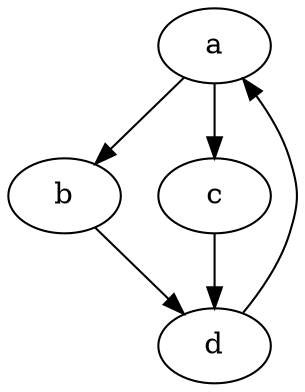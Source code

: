 digraph "example" {
    a [ Weight =2];
    b [Weight =3];
a -> b [Weight =1];
c [ Weight =3];
a -> c [Weight =2];
d [ Weight=2] ;
b -> d [ Weight =2];
c -> d [ Weight =1];
d -> a [ Weight=3];
}